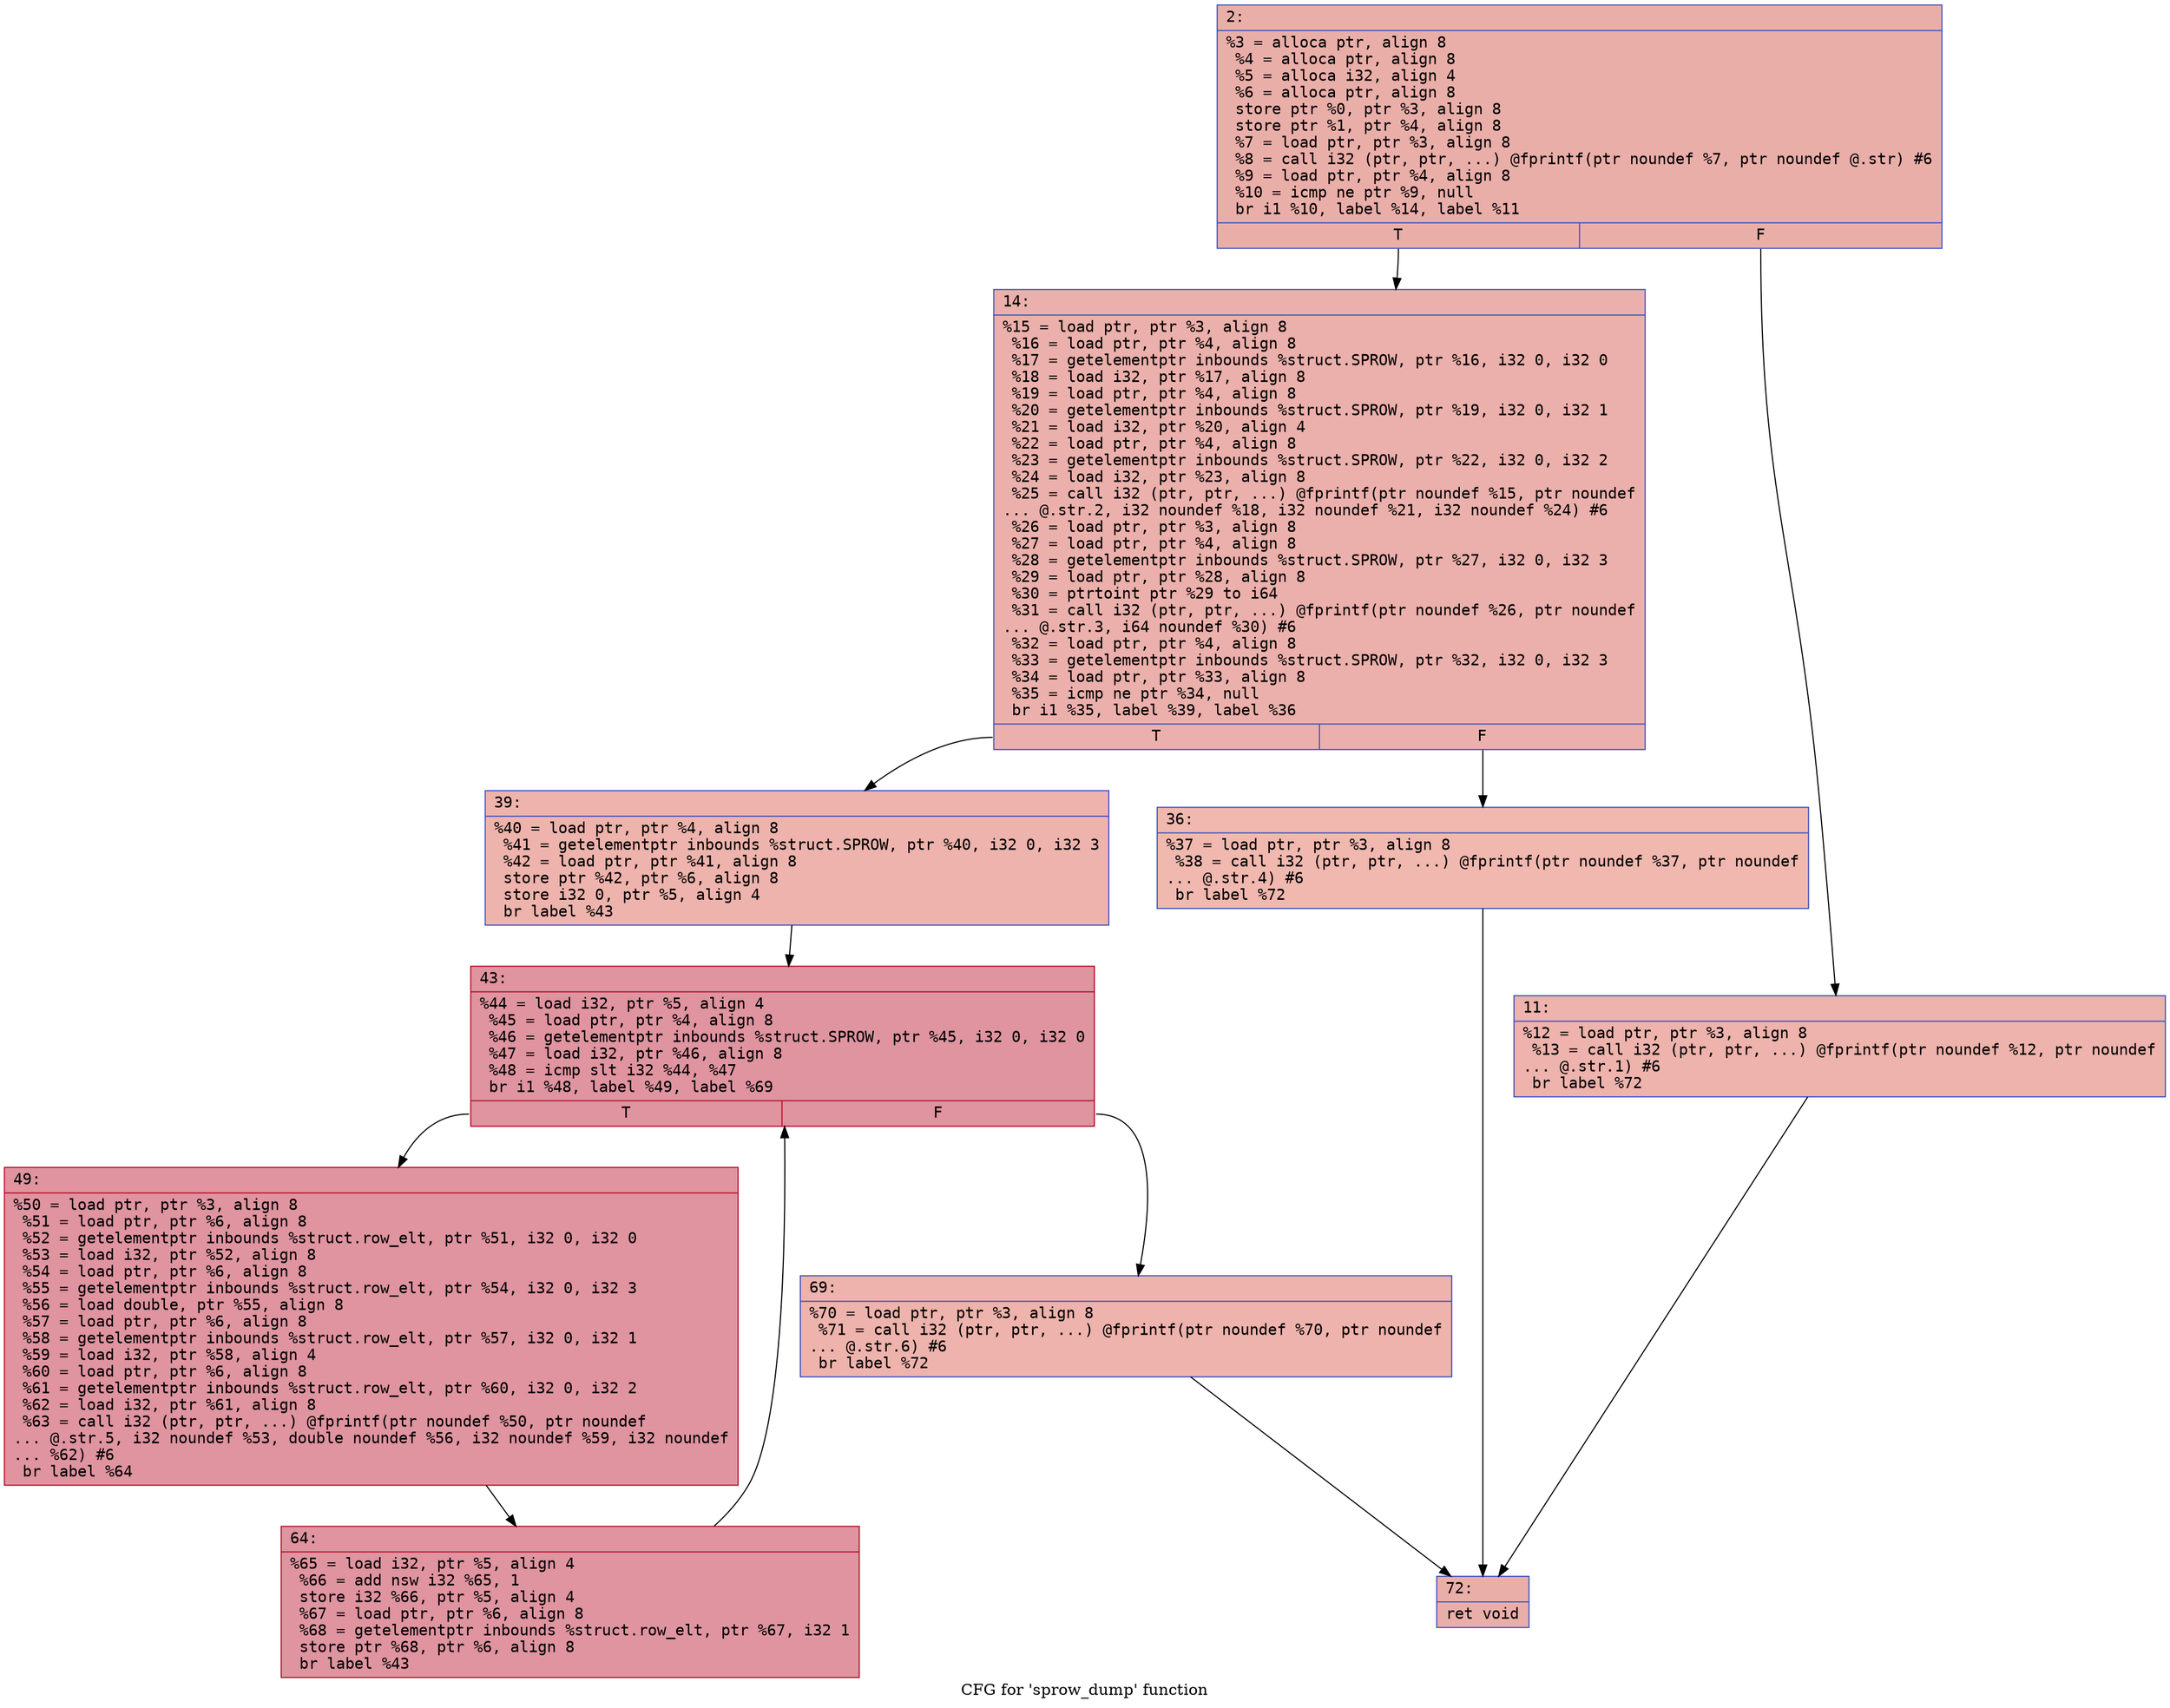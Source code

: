 digraph "CFG for 'sprow_dump' function" {
	label="CFG for 'sprow_dump' function";

	Node0x60000254a0d0 [shape=record,color="#3d50c3ff", style=filled, fillcolor="#d0473d70" fontname="Courier",label="{2:\l|  %3 = alloca ptr, align 8\l  %4 = alloca ptr, align 8\l  %5 = alloca i32, align 4\l  %6 = alloca ptr, align 8\l  store ptr %0, ptr %3, align 8\l  store ptr %1, ptr %4, align 8\l  %7 = load ptr, ptr %3, align 8\l  %8 = call i32 (ptr, ptr, ...) @fprintf(ptr noundef %7, ptr noundef @.str) #6\l  %9 = load ptr, ptr %4, align 8\l  %10 = icmp ne ptr %9, null\l  br i1 %10, label %14, label %11\l|{<s0>T|<s1>F}}"];
	Node0x60000254a0d0:s0 -> Node0x60000254a170[tooltip="2 -> 14\nProbability 62.50%" ];
	Node0x60000254a0d0:s1 -> Node0x60000254a120[tooltip="2 -> 11\nProbability 37.50%" ];
	Node0x60000254a120 [shape=record,color="#3d50c3ff", style=filled, fillcolor="#d6524470" fontname="Courier",label="{11:\l|  %12 = load ptr, ptr %3, align 8\l  %13 = call i32 (ptr, ptr, ...) @fprintf(ptr noundef %12, ptr noundef\l... @.str.1) #6\l  br label %72\l}"];
	Node0x60000254a120 -> Node0x60000254a3a0[tooltip="11 -> 72\nProbability 100.00%" ];
	Node0x60000254a170 [shape=record,color="#3d50c3ff", style=filled, fillcolor="#d24b4070" fontname="Courier",label="{14:\l|  %15 = load ptr, ptr %3, align 8\l  %16 = load ptr, ptr %4, align 8\l  %17 = getelementptr inbounds %struct.SPROW, ptr %16, i32 0, i32 0\l  %18 = load i32, ptr %17, align 8\l  %19 = load ptr, ptr %4, align 8\l  %20 = getelementptr inbounds %struct.SPROW, ptr %19, i32 0, i32 1\l  %21 = load i32, ptr %20, align 4\l  %22 = load ptr, ptr %4, align 8\l  %23 = getelementptr inbounds %struct.SPROW, ptr %22, i32 0, i32 2\l  %24 = load i32, ptr %23, align 8\l  %25 = call i32 (ptr, ptr, ...) @fprintf(ptr noundef %15, ptr noundef\l... @.str.2, i32 noundef %18, i32 noundef %21, i32 noundef %24) #6\l  %26 = load ptr, ptr %3, align 8\l  %27 = load ptr, ptr %4, align 8\l  %28 = getelementptr inbounds %struct.SPROW, ptr %27, i32 0, i32 3\l  %29 = load ptr, ptr %28, align 8\l  %30 = ptrtoint ptr %29 to i64\l  %31 = call i32 (ptr, ptr, ...) @fprintf(ptr noundef %26, ptr noundef\l... @.str.3, i64 noundef %30) #6\l  %32 = load ptr, ptr %4, align 8\l  %33 = getelementptr inbounds %struct.SPROW, ptr %32, i32 0, i32 3\l  %34 = load ptr, ptr %33, align 8\l  %35 = icmp ne ptr %34, null\l  br i1 %35, label %39, label %36\l|{<s0>T|<s1>F}}"];
	Node0x60000254a170:s0 -> Node0x60000254a210[tooltip="14 -> 39\nProbability 62.50%" ];
	Node0x60000254a170:s1 -> Node0x60000254a1c0[tooltip="14 -> 36\nProbability 37.50%" ];
	Node0x60000254a1c0 [shape=record,color="#3d50c3ff", style=filled, fillcolor="#dc5d4a70" fontname="Courier",label="{36:\l|  %37 = load ptr, ptr %3, align 8\l  %38 = call i32 (ptr, ptr, ...) @fprintf(ptr noundef %37, ptr noundef\l... @.str.4) #6\l  br label %72\l}"];
	Node0x60000254a1c0 -> Node0x60000254a3a0[tooltip="36 -> 72\nProbability 100.00%" ];
	Node0x60000254a210 [shape=record,color="#3d50c3ff", style=filled, fillcolor="#d6524470" fontname="Courier",label="{39:\l|  %40 = load ptr, ptr %4, align 8\l  %41 = getelementptr inbounds %struct.SPROW, ptr %40, i32 0, i32 3\l  %42 = load ptr, ptr %41, align 8\l  store ptr %42, ptr %6, align 8\l  store i32 0, ptr %5, align 4\l  br label %43\l}"];
	Node0x60000254a210 -> Node0x60000254a260[tooltip="39 -> 43\nProbability 100.00%" ];
	Node0x60000254a260 [shape=record,color="#b70d28ff", style=filled, fillcolor="#b70d2870" fontname="Courier",label="{43:\l|  %44 = load i32, ptr %5, align 4\l  %45 = load ptr, ptr %4, align 8\l  %46 = getelementptr inbounds %struct.SPROW, ptr %45, i32 0, i32 0\l  %47 = load i32, ptr %46, align 8\l  %48 = icmp slt i32 %44, %47\l  br i1 %48, label %49, label %69\l|{<s0>T|<s1>F}}"];
	Node0x60000254a260:s0 -> Node0x60000254a2b0[tooltip="43 -> 49\nProbability 96.88%" ];
	Node0x60000254a260:s1 -> Node0x60000254a350[tooltip="43 -> 69\nProbability 3.12%" ];
	Node0x60000254a2b0 [shape=record,color="#b70d28ff", style=filled, fillcolor="#b70d2870" fontname="Courier",label="{49:\l|  %50 = load ptr, ptr %3, align 8\l  %51 = load ptr, ptr %6, align 8\l  %52 = getelementptr inbounds %struct.row_elt, ptr %51, i32 0, i32 0\l  %53 = load i32, ptr %52, align 8\l  %54 = load ptr, ptr %6, align 8\l  %55 = getelementptr inbounds %struct.row_elt, ptr %54, i32 0, i32 3\l  %56 = load double, ptr %55, align 8\l  %57 = load ptr, ptr %6, align 8\l  %58 = getelementptr inbounds %struct.row_elt, ptr %57, i32 0, i32 1\l  %59 = load i32, ptr %58, align 4\l  %60 = load ptr, ptr %6, align 8\l  %61 = getelementptr inbounds %struct.row_elt, ptr %60, i32 0, i32 2\l  %62 = load i32, ptr %61, align 8\l  %63 = call i32 (ptr, ptr, ...) @fprintf(ptr noundef %50, ptr noundef\l... @.str.5, i32 noundef %53, double noundef %56, i32 noundef %59, i32 noundef\l... %62) #6\l  br label %64\l}"];
	Node0x60000254a2b0 -> Node0x60000254a300[tooltip="49 -> 64\nProbability 100.00%" ];
	Node0x60000254a300 [shape=record,color="#b70d28ff", style=filled, fillcolor="#b70d2870" fontname="Courier",label="{64:\l|  %65 = load i32, ptr %5, align 4\l  %66 = add nsw i32 %65, 1\l  store i32 %66, ptr %5, align 4\l  %67 = load ptr, ptr %6, align 8\l  %68 = getelementptr inbounds %struct.row_elt, ptr %67, i32 1\l  store ptr %68, ptr %6, align 8\l  br label %43\l}"];
	Node0x60000254a300 -> Node0x60000254a260[tooltip="64 -> 43\nProbability 100.00%" ];
	Node0x60000254a350 [shape=record,color="#3d50c3ff", style=filled, fillcolor="#d6524470" fontname="Courier",label="{69:\l|  %70 = load ptr, ptr %3, align 8\l  %71 = call i32 (ptr, ptr, ...) @fprintf(ptr noundef %70, ptr noundef\l... @.str.6) #6\l  br label %72\l}"];
	Node0x60000254a350 -> Node0x60000254a3a0[tooltip="69 -> 72\nProbability 100.00%" ];
	Node0x60000254a3a0 [shape=record,color="#3d50c3ff", style=filled, fillcolor="#d0473d70" fontname="Courier",label="{72:\l|  ret void\l}"];
}
